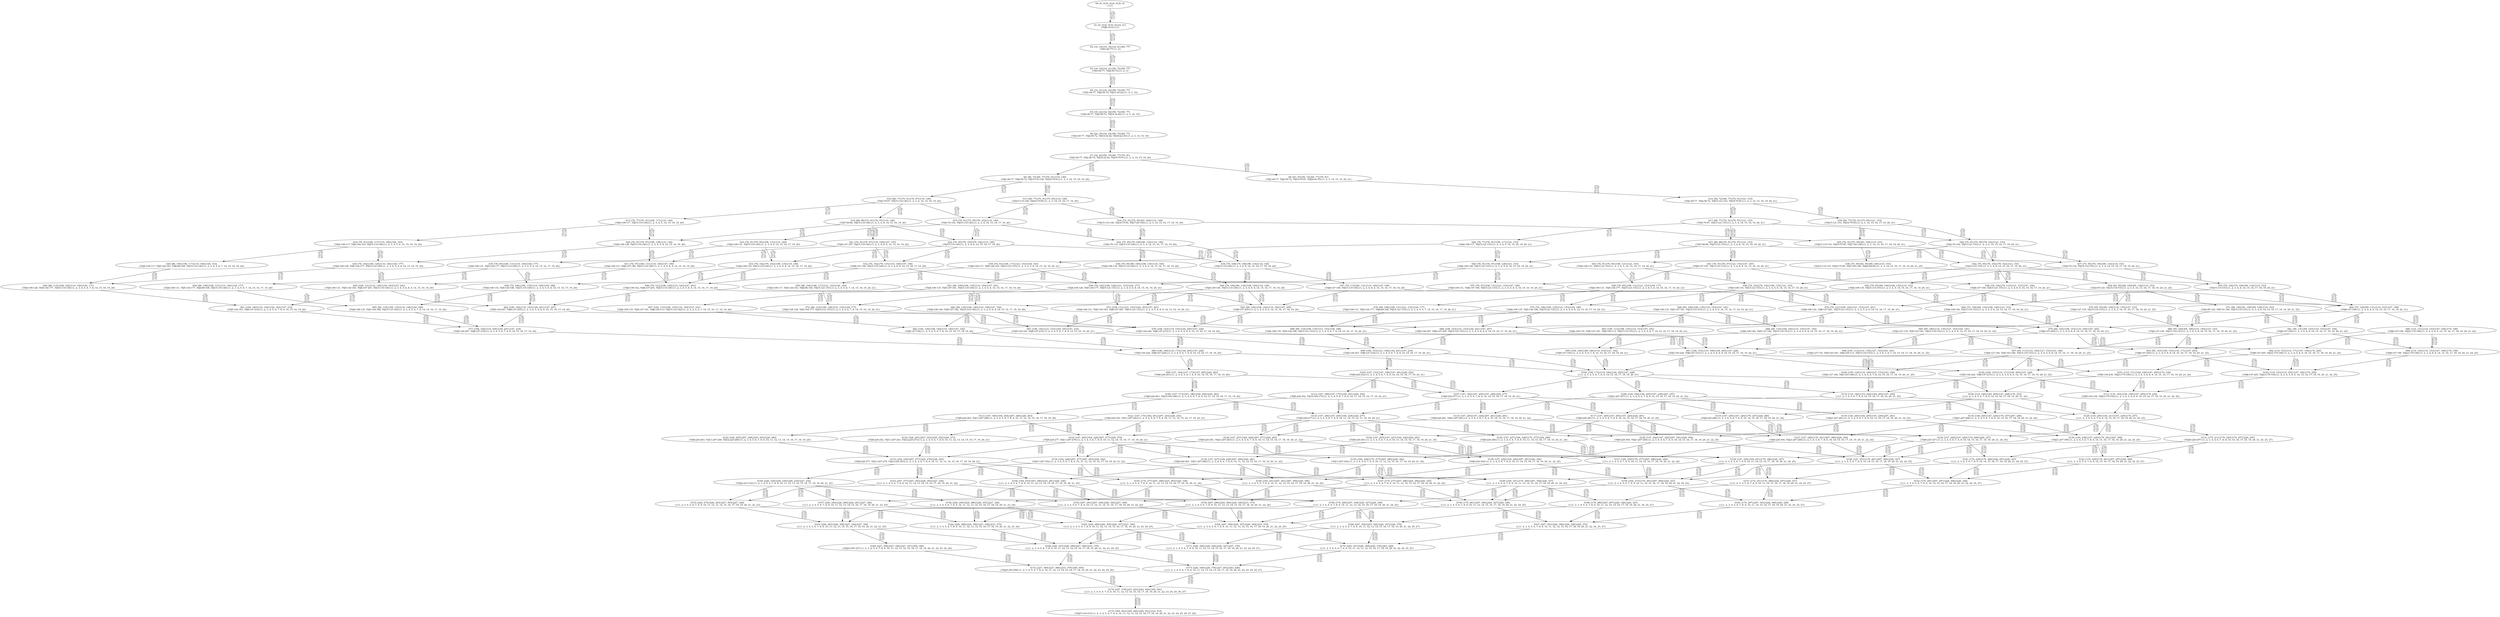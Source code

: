 digraph {
	S0[label="S0: [0, 0] [0, 0] [0, 0] [0, 0] \n{}{}"];
	S1[label="S1: [0, 0] [0, 0] [0, 0] [16, 21] \n{T0J0:16-21}{1}"];
	S2[label="S2: [16, 16] [16, 16] [16, 21] [60, 77] \n{T0J1:60-77}{1, 2}"];
	S3[label="S3: [16, 16] [16, 21] [56, 72] [60, 77] \n{T0J1:60-77, T0J2:56-72}{1, 2, 3}"];
	S4[label="S4: [16, 21] [16, 22] [56, 72] [60, 77] \n{T0J1:60-77, T0J2:56-72, T0J13:16-22}{1, 2, 3, 14}"];
	S5[label="S5: [16, 22] [32, 42] [56, 72] [60, 77] \n{T0J1:60-77, T0J2:56-72, T0J14:32-42}{1, 2, 3, 14, 15}"];
	S6[label="S6: [22, 30] [32, 42] [56, 72] [60, 77] \n{T0J1:60-77, T0J2:56-72, T0J14:32-42, T0J18:22-30}{1, 2, 3, 14, 15, 19}"];
	S7[label="S7: [32, 42] [56, 72] [60, 77] [70, 91] \n{T0J1:60-77, T0J2:56-72, T0J14:32-42, T0J19:70-91}{1, 2, 3, 14, 15, 19, 20}"];
	S8[label="S8: [56, 72] [60, 77] [70, 91] [110, 140] \n{T0J1:60-77, T0J2:56-72, T0J15:110-140, T0J19:70-91}{1, 2, 3, 14, 15, 16, 19, 20}"];
	S9[label="S9: [43, 55] [56, 72] [60, 77] [70, 91] \n{T0J1:60-77, T0J2:56-72, T0J19:70-91, T0J20:43-55}{1, 2, 3, 14, 15, 19, 20, 21}"];
	S10[label="S10: [60, 77] [70, 91] [76, 97] [110, 140] \n{T0J3:76-97, T0J15:110-140}{1, 2, 3, 4, 14, 15, 16, 19, 20}"];
	S11[label="S11: [60, 77] [70, 91] [75, 95] [110, 140] \n{T0J15:110-140, T0J16:75-95}{1, 2, 3, 14, 15, 16, 17, 19, 20}"];
	S12[label="S12: [56, 72] [60, 77] [70, 91] [121, 153] \n{T0J1:60-77, T0J2:56-72, T0J15:121-153, T0J19:70-91}{1, 2, 3, 14, 15, 16, 19, 20, 21}"];
	S13[label="S13: [76, 77] [76, 91] [108, 117] [110, 140] \n{T0J4:108-117, T0J15:110-140}{1, 2, 3, 4, 5, 14, 15, 16, 19, 20}"];
	S14[label="S14: [68, 88] [70, 91] [76, 97] [110, 140] \n{T0J7:68-88, T0J15:110-140}{1, 2, 3, 4, 8, 14, 15, 16, 19, 20}"];
	S15[label="S15: [70, 91] [75, 95] [79, 102] [110, 140] \n{T0J3:76-102, T0J15:110-140}{1, 2, 3, 4, 14, 15, 16, 17, 19, 20}"];
	S16[label="S16: [70, 91] [75, 95] [83, 100] [110, 140] \n{T0J15:110-140, T0J16:75-95, T0J17:83-100}{1, 2, 3, 14, 15, 16, 17, 18, 19, 20}"];
	S17[label="S17: [60, 77] [70, 91] [76, 97] [121, 153] \n{T0J3:76-97, T0J15:121-153}{1, 2, 3, 4, 14, 15, 16, 19, 20, 21}"];
	S18[label="S18: [60, 77] [70, 91] [75, 95] [121, 153] \n{T0J15:121-153, T0J16:75-95}{1, 2, 3, 14, 15, 16, 17, 19, 20, 21}"];
	S19[label="S19: [76, 91] [108, 117] [110, 140] [144, 163] \n{T0J4:108-117, T0J5:144-163, T0J15:110-140}{1, 2, 3, 4, 5, 6, 14, 15, 16, 19, 20}"];
	S20[label="S20: [76, 91] [76, 97] [108, 128] [110, 140] \n{T0J4:108-128, T0J15:110-140}{1, 2, 3, 4, 5, 8, 14, 15, 16, 19, 20}"];
	S21[label="S21: [70, 91] [76, 97] [110, 140] [147, 187] \n{T0J8:147-187, T0J15:110-140}{1, 2, 3, 4, 8, 9, 14, 15, 16, 19, 20}"];
	S22[label="S22: [70, 95] [76, 102] [79, 102] [110, 140] \n{T0J15:110-140}{1, 2, 3, 4, 8, 14, 15, 16, 17, 19, 20}"];
	S23[label="S23: [76, 91] [79, 95] [108, 131] [110, 140] \n{T0J4:108-131, T0J15:110-140}{1, 2, 3, 4, 5, 14, 15, 16, 17, 19, 20}"];
	S24[label="S24: [75, 95] [79, 100] [90, 116] [110, 140] \n{T0J3:76-116, T0J15:110-140}{1, 2, 3, 4, 14, 15, 16, 17, 18, 19, 20}"];
	S25[label="S25: [70, 91] [75, 95] [83, 100] [110, 153] \n{T0J15:110-153, T0J16:75-95, T0J17:83-100}{1, 2, 3, 14, 15, 16, 17, 18, 19, 20, 21}"];
	S26[label="S26: [76, 77] [76, 91] [108, 117] [121, 153] \n{T0J4:108-117, T0J15:121-153}{1, 2, 3, 4, 5, 14, 15, 16, 19, 20, 21}"];
	S27[label="S27: [68, 88] [70, 91] [76, 97] [121, 153] \n{T0J7:68-88, T0J15:121-153}{1, 2, 3, 4, 8, 14, 15, 16, 19, 20, 21}"];
	S28[label="S28: [70, 91] [75, 95] [79, 102] [121, 153] \n{T0J3:76-102, T0J15:121-153}{1, 2, 3, 4, 14, 15, 16, 17, 19, 20, 21}"];
	S29[label="S29: [86, 104] [108, 117] [110, 140] [144, 163] \n{T0J4:108-117, T0J5:144-163, T0J6:86-104, T0J15:110-140}{1, 2, 3, 4, 5, 6, 7, 14, 15, 16, 19, 20}"];
	S30[label="S30: [76, 102] [108, 128] [110, 140] [144, 177] \n{T0J4:108-128, T0J5:144-177, T0J15:110-140}{1, 2, 3, 4, 5, 6, 8, 14, 15, 16, 19, 20}"];
	S31[label="S31: [76, 97] [108, 131] [110, 140] [147, 190] \n{T0J4:108-131, T0J8:147-190, T0J15:110-140}{1, 2, 3, 4, 5, 8, 9, 14, 15, 16, 19, 20}"];
	S32[label="S32: [76, 102] [79, 115] [110, 140] [147, 194] \n{T0J8:147-194, T0J15:110-140}{1, 2, 3, 4, 8, 9, 14, 15, 16, 17, 19, 20}"];
	S33[label="S33: [76, 102] [79, 102] [108, 135] [110, 140] \n{T0J4:108-135, T0J15:110-140}{1, 2, 3, 4, 5, 8, 14, 15, 16, 17, 19, 20}"];
	S34[label="S34: [76, 100] [79, 106] [90, 116] [110, 140] \n{T0J15:110-140}{1, 2, 3, 4, 8, 14, 15, 16, 17, 18, 19, 20}"];
	S35[label="S35: [79, 95] [108, 131] [110, 140] [144, 177] \n{T0J4:108-131, T0J5:144-177, T0J15:110-140}{1, 2, 3, 4, 5, 6, 14, 15, 16, 17, 19, 20}"];
	S36[label="S36: [79, 95] [90, 100] [108, 135] [110, 140] \n{T0J4:108-135, T0J15:110-140}{1, 2, 3, 4, 5, 14, 15, 16, 17, 18, 19, 20}"];
	S37[label="S37: [75, 95] [79, 100] [90, 116] [110, 153] \n{T0J3:76-116, T0J15:110-153}{1, 2, 3, 4, 14, 15, 16, 17, 18, 19, 20, 21}"];
	S38[label="S38: [75, 95] [83, 95] [89, 100] [110, 153] \n{T0J15:110-153, T0J16:75-95, T0J17:83-100, T0J24:89-95}{1, 2, 3, 14, 15, 16, 17, 18, 19, 20, 21, 25}"];
	S39[label="S39: [76, 91] [108, 117] [121, 153] [144, 163] \n{T0J4:108-117, T0J5:144-163, T0J15:121-153}{1, 2, 3, 4, 5, 6, 14, 15, 16, 19, 20, 21}"];
	S40[label="S40: [76, 91] [76, 97] [108, 128] [121, 153] \n{T0J4:108-128, T0J15:121-153}{1, 2, 3, 4, 5, 8, 14, 15, 16, 19, 20, 21}"];
	S41[label="S41: [70, 91] [76, 97] [121, 153] [147, 187] \n{T0J8:147-187, T0J15:121-153}{1, 2, 3, 4, 8, 9, 14, 15, 16, 19, 20, 21}"];
	S42[label="S42: [70, 95] [76, 102] [79, 102] [121, 153] \n{T0J15:121-153}{1, 2, 3, 4, 8, 14, 15, 16, 17, 19, 20, 21}"];
	S43[label="S43: [76, 91] [79, 95] [108, 131] [121, 153] \n{T0J4:108-131, T0J15:121-153}{1, 2, 3, 4, 5, 14, 15, 16, 17, 19, 20, 21}"];
	S44[label="S44: [86, 115] [108, 128] [110, 140] [144, 177] \n{T0J4:108-128, T0J5:144-177, T0J15:110-140}{1, 2, 3, 4, 5, 6, 7, 8, 14, 15, 16, 19, 20}"];
	S45[label="S45: [108, 131] [110, 140] [144, 183] [147, 201] \n{T0J4:108-131, T0J5:144-183, T0J8:147-201, T0J15:110-140}{1, 2, 3, 4, 5, 6, 8, 9, 14, 15, 16, 19, 20}"];
	S46[label="S46: [79, 121] [108, 140] [110, 142] [147, 201] \n{T0J4:108-142, T0J8:147-201, T0J15:110-140}{1, 2, 3, 4, 5, 8, 9, 14, 15, 16, 17, 19, 20}"];
	S47[label="S47: [79, 115] [90, 131] [110, 140] [147, 199] \n{T0J8:147-199, T0J15:110-140}{1, 2, 3, 4, 8, 9, 14, 15, 16, 17, 18, 19, 20}"];
	S48[label="S48: [79, 106] [108, 135] [110, 140] [144, 188] \n{T0J4:108-135, T0J5:144-188, T0J15:110-140}{1, 2, 3, 4, 5, 6, 8, 14, 15, 16, 17, 19, 20}"];
	S49[label="S49: [79, 106] [90, 116] [108, 140] [110, 140] \n{T0J4:108-140, T0J15:110-140}{1, 2, 3, 4, 5, 8, 14, 15, 16, 17, 18, 19, 20}"];
	S50[label="S50: [89, 108] [108, 131] [110, 140] [144, 177] \n{T0J4:108-131, T0J5:144-177, T0J6:89-108, T0J15:110-140}{1, 2, 3, 4, 5, 6, 7, 14, 15, 16, 17, 19, 20}"];
	S51[label="S51: [90, 100] [108, 135] [110, 140] [147, 181] \n{T0J4:108-135, T0J5:147-181, T0J15:110-140}{1, 2, 3, 4, 5, 6, 14, 15, 16, 17, 18, 19, 20}"];
	S52[label="S52: [79, 95] [90, 100] [108, 135] [110, 153] \n{T0J4:108-135, T0J15:110-153}{1, 2, 3, 4, 5, 14, 15, 16, 17, 18, 19, 20, 21}"];
	S53[label="S53: [76, 100] [79, 106] [90, 116] [110, 153] \n{T0J15:110-153}{1, 2, 3, 4, 8, 14, 15, 16, 17, 18, 19, 20, 21}"];
	S54[label="S54: [83, 95] [89, 100] [95, 120] [110, 153] \n{T0J3:95-120, T0J15:110-153}{1, 2, 3, 4, 14, 15, 16, 17, 18, 19, 20, 21, 25}"];
	S55[label="S55: [86, 104] [108, 117] [121, 153] [144, 163] \n{T0J4:108-117, T0J5:144-163, T0J6:86-104, T0J15:121-153}{1, 2, 3, 4, 5, 6, 7, 14, 15, 16, 19, 20, 21}"];
	S56[label="S56: [76, 102] [108, 128] [121, 153] [144, 177] \n{T0J4:108-128, T0J5:144-177, T0J15:121-153}{1, 2, 3, 4, 5, 6, 8, 14, 15, 16, 19, 20, 21}"];
	S57[label="S57: [76, 97] [108, 131] [121, 153] [147, 190] \n{T0J4:108-131, T0J8:147-190, T0J15:121-153}{1, 2, 3, 4, 5, 8, 9, 14, 15, 16, 19, 20, 21}"];
	S58[label="S58: [76, 102] [79, 115] [121, 153] [147, 194] \n{T0J8:147-194, T0J15:121-153}{1, 2, 3, 4, 8, 9, 14, 15, 16, 17, 19, 20, 21}"];
	S59[label="S59: [76, 102] [79, 102] [108, 135] [121, 153] \n{T0J4:108-135, T0J15:121-153}{1, 2, 3, 4, 5, 8, 14, 15, 16, 17, 19, 20, 21}"];
	S60[label="S60: [79, 95] [108, 131] [121, 153] [144, 177] \n{T0J4:108-131, T0J5:144-177, T0J15:121-153}{1, 2, 3, 4, 5, 6, 14, 15, 16, 17, 19, 20, 21}"];
	S61[label="S61: [108, 140] [110, 144] [144, 183] [147, 214] \n{T0J5:144-183, T0J8:147-214}{1, 2, 3, 4, 5, 6, 7, 8, 9, 14, 15, 16, 19, 20}"];
	S62[label="S62: [108, 140] [110, 143] [144, 201] [147, 207] \n{T0J5:144-207, T0J8:147-205}{1, 2, 3, 4, 5, 6, 8, 9, 14, 15, 16, 17, 19, 20}"];
	S63[label="S63: [90, 140] [108, 142] [110, 155] [147, 205] \n{T0J8:147-205}{1, 2, 3, 4, 5, 8, 9, 14, 15, 16, 17, 18, 19, 20}"];
	S64[label="S64: [79, 129] [90, 131] [110, 153] [147, 199] \n{T0J8:147-199}{1, 2, 3, 4, 8, 9, 14, 15, 16, 17, 18, 19, 20, 21}"];
	S65[label="S65: [89, 119] [108, 135] [110, 140] [144, 188] \n{T0J4:108-135, T0J5:144-188, T0J15:110-140}{1, 2, 3, 4, 5, 6, 7, 8, 14, 15, 16, 17, 19, 20}"];
	S66[label="S66: [90, 116] [108, 140] [110, 140] [147, 192] \n{T0J4:108-140, T0J5:147-192, T0J15:110-140}{1, 2, 3, 4, 5, 6, 8, 14, 15, 16, 17, 18, 19, 20}"];
	S67[label="S67: [100, 113] [108, 135] [110, 140] [147, 181] \n{T0J4:108-135, T0J5:147-181, T0J6:100-113, T0J15:110-140}{1, 2, 3, 4, 5, 6, 7, 14, 15, 16, 17, 18, 19, 20}"];
	S68[label="S68: [90, 100] [108, 135] [110, 153] [147, 181] \n{T0J4:108-135, T0J5:147-181, T0J15:110-153}{1, 2, 3, 4, 5, 6, 14, 15, 16, 17, 18, 19, 20, 21}"];
	S69[label="S69: [79, 106] [90, 116] [108, 140] [110, 153] \n{T0J4:108-140, T0J15:110-153}{1, 2, 3, 4, 5, 8, 14, 15, 16, 17, 18, 19, 20, 21}"];
	S70[label="S70: [95, 95] [95, 100] [110, 135] [127, 153] \n{T0J4:127-135, T0J15:110-153}{1, 2, 3, 4, 5, 14, 15, 16, 17, 18, 19, 20, 21, 25}"];
	S71[label="S71: [89, 100] [91, 106] [95, 120] [110, 153] \n{T0J3:95-120, T0J7:91-106, T0J15:110-153}{1, 2, 3, 4, 8, 14, 15, 16, 17, 18, 19, 20, 21, 25}"];
	S72[label="S72: [86, 115] [108, 128] [121, 153] [144, 177] \n{T0J4:108-128, T0J5:144-177, T0J15:121-153}{1, 2, 3, 4, 5, 6, 7, 8, 14, 15, 16, 19, 20, 21}"];
	S73[label="S73: [108, 131] [121, 153] [144, 183] [147, 201] \n{T0J4:108-131, T0J5:144-183, T0J8:147-201, T0J15:121-153}{1, 2, 3, 4, 5, 6, 8, 9, 14, 15, 16, 19, 20, 21}"];
	S74[label="S74: [79, 121] [108, 142] [121, 153] [147, 201] \n{T0J4:108-142, T0J8:147-201, T0J15:121-153}{1, 2, 3, 4, 5, 8, 9, 14, 15, 16, 17, 19, 20, 21}"];
	S75[label="S75: [79, 106] [108, 135] [121, 153] [144, 188] \n{T0J4:108-135, T0J5:144-188, T0J15:121-153}{1, 2, 3, 4, 5, 6, 8, 14, 15, 16, 17, 19, 20, 21}"];
	S76[label="S76: [89, 108] [108, 131] [121, 153] [144, 177] \n{T0J4:108-131, T0J5:144-177, T0J6:89-108, T0J15:121-153}{1, 2, 3, 4, 5, 6, 7, 14, 15, 16, 17, 19, 20, 21}"];
	S77[label="S77: [108, 144] [110, 164] [144, 201] [147, 218] \n{T0J5:144-207, T0J8:147-218}{1, 2, 3, 4, 5, 6, 7, 8, 9, 14, 15, 16, 17, 19, 20}"];
	S78[label="S78: [108, 143] [110, 155] [144, 205] [147, 226] \n{T0J5:144-226, T0J8:147-215}{1, 2, 3, 4, 5, 6, 8, 9, 14, 15, 16, 17, 18, 19, 20}"];
	S79[label="S79: [90, 142] [108, 153] [110, 169] [147, 205] \n{T0J8:147-205}{1, 2, 3, 4, 5, 8, 9, 14, 15, 16, 17, 18, 19, 20, 21}"];
	S80[label="S80: [110, 131] [110, 153] [147, 194] [170, 199] \n{T0J8:147-199, T0J23:170-194}{1, 2, 3, 4, 8, 9, 14, 15, 16, 17, 18, 19, 20, 21, 24}"];
	S81[label="S81: [90, 131] [95, 143] [110, 153] [147, 199] \n{T0J8:147-199}{1, 2, 3, 4, 8, 9, 14, 15, 16, 17, 18, 19, 20, 21, 25}"];
	S82[label="S82: [100, 129] [108, 140] [110, 140] [147, 192] \n{T0J5:147-192}{1, 2, 3, 4, 5, 6, 7, 8, 14, 15, 16, 17, 18, 19, 20}"];
	S83[label="S83: [100, 113] [108, 135] [110, 153] [147, 181] \n{T0J4:108-135, T0J5:147-181, T0J6:100-113, T0J15:110-153}{1, 2, 3, 4, 5, 6, 7, 14, 15, 16, 17, 18, 19, 20, 21}"];
	S84[label="S84: [90, 116] [108, 140] [110, 153] [147, 192] \n{T0J4:108-140, T0J5:147-192, T0J15:110-153}{1, 2, 3, 4, 5, 6, 8, 14, 15, 16, 17, 18, 19, 20, 21}"];
	S85[label="S85: [95, 100] [110, 135] [127, 153] [163, 181] \n{T0J4:127-135, T0J5:163-181, T0J15:110-153}{1, 2, 3, 4, 5, 6, 14, 15, 16, 17, 18, 19, 20, 21, 25}"];
	S86[label="S86: [95, 100] [95, 106] [110, 140] [127, 153] \n{T0J4:127-140, T0J15:110-153}{1, 2, 3, 4, 5, 8, 14, 15, 16, 17, 18, 19, 20, 21, 25}"];
	S87[label="S87: [108, 144] [121, 153] [144, 183] [147, 214] \n{T0J5:144-183, T0J8:147-214}{1, 2, 3, 4, 5, 6, 7, 8, 9, 14, 15, 16, 19, 20, 21}"];
	S88[label="S88: [108, 143] [121, 153] [144, 201] [147, 207] \n{T0J5:144-207, T0J8:147-205, T0J15:121-153}{1, 2, 3, 4, 5, 6, 8, 9, 14, 15, 16, 17, 19, 20, 21}"];
	S89[label="S89: [89, 119] [108, 135] [121, 153] [144, 188] \n{T0J4:108-135, T0J5:144-188, T0J15:121-153}{1, 2, 3, 4, 5, 6, 7, 8, 14, 15, 16, 17, 19, 20, 21}"];
	S90[label="S90: [108, 164] [110, 173] [144, 205] [147, 228] \n{T0J5:144-226, T0J8:147-228}{1, 2, 3, 4, 5, 6, 7, 8, 9, 14, 15, 16, 17, 18, 19, 20}"];
	S91[label="S91: [108, 153] [110, 169] [144, 205] [147, 228] \n{T0J5:144-228, T0J8:147-215}{1, 2, 3, 4, 5, 6, 8, 9, 14, 15, 16, 17, 18, 19, 20, 21}"];
	S92[label="S92: [110, 153] [110, 171] [147, 194] [170, 205] \n{T0J8:147-205, T0J23:170-194}{1, 2, 3, 4, 5, 8, 9, 14, 15, 16, 17, 18, 19, 20, 21, 24}"];
	S93[label="S93: [95, 143] [109, 153] [110, 171] [147, 205] \n{T0J8:147-205}{1, 2, 3, 4, 5, 8, 9, 14, 15, 16, 17, 18, 19, 20, 21, 25}"];
	S94[label="S94: [110, 143] [110, 153] [147, 194] [170, 199] \n{T0J8:147-199, T0J23:170-194}{1, 2, 3, 4, 8, 9, 14, 15, 16, 17, 18, 19, 20, 21, 24, 25}"];
	S95[label="S95: [100, 129] [108, 140] [110, 153] [147, 192] \n{T0J5:147-192}{1, 2, 3, 4, 5, 6, 7, 8, 14, 15, 16, 17, 18, 19, 20, 21}"];
	S96[label="S96: [105, 113] [110, 135] [127, 153] [163, 181] \n{T0J4:127-135, T0J5:163-181, T0J6:105-113, T0J15:110-153}{1, 2, 3, 4, 5, 6, 7, 14, 15, 16, 17, 18, 19, 20, 21, 25}"];
	S97[label="S97: [95, 111] [110, 140] [127, 153] [163, 186] \n{T0J4:127-140, T0J5:163-186, T0J15:110-153}{1, 2, 3, 4, 5, 6, 8, 14, 15, 16, 17, 18, 19, 20, 21, 25}"];
	S98[label="S98: [108, 153] [121, 168] [144, 201] [147, 218] \n{T0J5:144-207, T0J8:147-218}{1, 2, 3, 4, 5, 6, 7, 8, 9, 14, 15, 16, 17, 19, 20, 21}"];
	S99[label="S99: [147, 164] [147, 173] [147, 205] [226, 263] \n{T0J9:226-263}{1, 2, 3, 4, 5, 6, 7, 8, 9, 10, 14, 15, 16, 17, 18, 19, 20}"];
	S100[label="S100: [108, 173] [110, 182] [144, 205] [147, 228] \n{}{1, 2, 3, 4, 5, 6, 7, 8, 9, 14, 15, 16, 17, 18, 19, 20, 21}"];
	S101[label="S101: [110, 171] [144, 194] [147, 205] [170, 239] \n{T0J5:144-239, T0J23:170-194}{1, 2, 3, 4, 5, 6, 8, 9, 14, 15, 16, 17, 18, 19, 20, 21, 24}"];
	S102[label="S102: [109, 153] [110, 171] [144, 205] [147, 229] \n{T0J5:144-229, T0J8:147-215}{1, 2, 3, 4, 5, 6, 8, 9, 14, 15, 16, 17, 18, 19, 20, 21, 25}"];
	S103[label="S103: [110, 153] [110, 183] [147, 194] [170, 205] \n{T0J8:147-205, T0J23:170-194}{1, 2, 3, 4, 5, 8, 9, 14, 15, 16, 17, 18, 19, 20, 21, 24, 25}"];
	S104[label="S104: [105, 124] [110, 140] [127, 153] [163, 186] \n{T0J4:127-140, T0J5:163-186}{1, 2, 3, 4, 5, 6, 7, 8, 14, 15, 16, 17, 18, 19, 20, 21, 25}"];
	S105[label="S105: [147, 153] [147, 168] [147, 201] [226, 252] \n{T0J9:226-252}{1, 2, 3, 4, 5, 6, 7, 8, 9, 10, 14, 15, 16, 17, 19, 20, 21}"];
	S106[label="S106: [147, 173] [147, 186] [164, 205] [226, 263] \n{T0J9:226-263, T0J10:164-186}{1, 2, 3, 4, 5, 6, 7, 8, 9, 10, 11, 14, 15, 16, 17, 18, 19, 20}"];
	S107[label="S107: [147, 182] [147, 205] [147, 228] [226, 277] \n{T0J9:226-277}{1, 2, 3, 4, 5, 6, 7, 8, 9, 10, 14, 15, 16, 17, 18, 19, 20, 21}"];
	S108[label="S108: [144, 182] [144, 205] [147, 228] [207, 257] \n{T0J21:207-257}{1, 2, 3, 4, 5, 6, 7, 8, 9, 14, 15, 16, 17, 18, 19, 20, 21, 22}"];
	S109[label="S109: [110, 184] [144, 205] [147, 228] [170, 253] \n{}{1, 2, 3, 4, 5, 6, 7, 8, 9, 14, 15, 16, 17, 18, 19, 20, 21, 24}"];
	S110[label="S110: [110, 182] [119, 202] [144, 205] [147, 229] \n{}{1, 2, 3, 4, 5, 6, 7, 8, 9, 14, 15, 16, 17, 18, 19, 20, 21, 25}"];
	S111[label="S111: [110, 183] [144, 194] [147, 205] [170, 239] \n{T0J5:144-239, T0J23:170-194}{1, 2, 3, 4, 5, 6, 8, 9, 14, 15, 16, 17, 18, 19, 20, 21, 24, 25}"];
	S112[label="S112: [147, 168] [147, 175] [164, 201] [226, 252] \n{T0J9:226-252, T0J10:164-175}{1, 2, 3, 4, 5, 6, 7, 8, 9, 10, 11, 14, 15, 16, 17, 19, 20, 21}"];
	S113[label="S113: [147, 186] [164, 205] [207, 248] [226, 263] \n{T0J9:226-263, T0J11:207-248}{1, 2, 3, 4, 5, 6, 7, 8, 9, 10, 11, 12, 14, 15, 16, 17, 18, 19, 20}"];
	S114[label="S114: [147, 204] [147, 205] [164, 228] [226, 277] \n{T0J9:226-277}{1, 2, 3, 4, 5, 6, 7, 8, 9, 10, 11, 14, 15, 16, 17, 18, 19, 20, 21}"];
	S115[label="S115: [147, 205] [147, 228] [207, 261] [226, 281] \n{T0J9:226-281, T0J21:207-261}{1, 2, 3, 4, 5, 6, 7, 8, 9, 10, 14, 15, 16, 17, 18, 19, 20, 21, 22}"];
	S116[label="S116: [147, 205] [147, 228] [170, 257] [226, 286] \n{T0J9:226-286}{1, 2, 3, 4, 5, 6, 7, 8, 9, 10, 14, 15, 16, 17, 18, 19, 20, 21, 24}"];
	S117[label="S117: [147, 205] [147, 205] [147, 229] [226, 281] \n{T0J9:226-281}{1, 2, 3, 4, 5, 6, 7, 8, 9, 10, 14, 15, 16, 17, 18, 19, 20, 21, 25}"];
	S118[label="S118: [144, 205] [147, 228] [170, 257] [207, 266] \n{T0J21:207-266}{1, 2, 3, 4, 5, 6, 7, 8, 9, 14, 15, 16, 17, 18, 19, 20, 21, 22, 24}"];
	S119[label="S119: [144, 205] [144, 205] [147, 229] [207, 261] \n{T0J21:207-261}{1, 2, 3, 4, 5, 6, 7, 8, 9, 14, 15, 16, 17, 18, 19, 20, 21, 22, 25}"];
	S120[label="S120: [119, 205] [144, 211] [147, 229] [170, 257] \n{}{1, 2, 3, 4, 5, 6, 7, 8, 9, 14, 15, 16, 17, 18, 19, 20, 21, 24, 25}"];
	S121[label="S121: [147, 175] [164, 201] [207, 243] [226, 252] \n{T0J9:226-252, T0J11:207-243}{1, 2, 3, 4, 5, 6, 7, 8, 9, 10, 11, 12, 14, 15, 16, 17, 19, 20, 21}"];
	S122[label="S122: [164, 205] [207, 248] [225, 263] [226, 284] \n{T0J9:226-263, T0J11:207-248, T0J12:225-284}{1, 2, 3, 4, 5, 6, 7, 8, 9, 10, 11, 12, 13, 14, 15, 16, 17, 18, 19, 20}"];
	S123[label="S123: [147, 205] [164, 228] [207, 277] [226, 279] \n{T0J9:226-277, T0J11:207-279}{1, 2, 3, 4, 5, 6, 7, 8, 9, 10, 11, 12, 14, 15, 16, 17, 18, 19, 20, 21}"];
	S124[label="S124: [147, 227] [164, 228] [207, 277] [226, 283] \n{T0J9:226-281, T0J21:207-283}{1, 2, 3, 4, 5, 6, 7, 8, 9, 10, 11, 14, 15, 16, 17, 18, 19, 20, 21, 22}"];
	S125[label="S125: [147, 227] [164, 228] [170, 277] [226, 286] \n{T0J9:226-286}{1, 2, 3, 4, 5, 6, 7, 8, 9, 10, 11, 14, 15, 16, 17, 18, 19, 20, 21, 24}"];
	S126[label="S126: [147, 205] [147, 227] [164, 229] [226, 281] \n{T0J9:226-281}{1, 2, 3, 4, 5, 6, 7, 8, 9, 10, 11, 14, 15, 16, 17, 18, 19, 20, 21, 25}"];
	S127[label="S127: [147, 228] [170, 261] [207, 284] [226, 304] \n{T0J9:226-304, T0J21:207-284}{1, 2, 3, 4, 5, 6, 7, 8, 9, 10, 14, 15, 16, 17, 18, 19, 20, 21, 22, 24}"];
	S128[label="S128: [147, 220] [147, 229] [207, 281] [226, 304] \n{T0J9:226-304, T0J21:207-284}{1, 2, 3, 4, 5, 6, 7, 8, 9, 10, 14, 15, 16, 17, 18, 19, 20, 21, 22, 25}"];
	S129[label="S129: [147, 228] [147, 229] [170, 280] [226, 327] \n{T0J9:226-327}{1, 2, 3, 4, 5, 6, 7, 8, 9, 10, 14, 15, 16, 17, 18, 19, 20, 21, 24, 25}"];
	S130[label="S130: [144, 228] [147, 229] [170, 261] [207, 306] \n{T0J21:207-306}{1, 2, 3, 4, 5, 6, 7, 8, 9, 14, 15, 16, 17, 18, 19, 20, 21, 22, 24, 25}"];
	S131[label="S131: [170, 211] [170, 229] [170, 257] [226, 297] \n{T0J26:226-297}{1, 2, 3, 4, 5, 6, 7, 8, 9, 14, 15, 16, 17, 18, 19, 20, 21, 24, 25, 27}"];
	S132[label="S132: [164, 201] [207, 243] [225, 252] [226, 273] \n{T0J9:226-252, T0J11:207-243, T0J12:225-273}{1, 2, 3, 4, 5, 6, 7, 8, 9, 10, 11, 12, 13, 14, 15, 16, 17, 19, 20, 21}"];
	S133[label="S133: [164, 230] [207, 277] [225, 279] [226, 303] \n{T0J9:226-277, T0J11:207-279, T0J12:225-303}{1, 2, 3, 4, 5, 6, 7, 8, 9, 10, 11, 12, 13, 14, 15, 16, 17, 18, 19, 20, 21}"];
	S134[label="S134: [164, 228] [207, 277] [207, 283] [226, 302] \n{T0J11:207-302}{1, 2, 3, 4, 5, 6, 7, 8, 9, 10, 11, 12, 14, 15, 16, 17, 18, 19, 20, 21, 22}"];
	S135[label="S135: [164, 228] [170, 277] [207, 286] [226, 302] \n{T0J11:207-302}{1, 2, 3, 4, 5, 6, 7, 8, 9, 10, 11, 12, 14, 15, 16, 17, 18, 19, 20, 21, 24}"];
	S136[label="S136: [147, 227] [164, 229] [207, 280] [226, 281] \n{T0J9:226-281, T0J11:207-280}{1, 2, 3, 4, 5, 6, 7, 8, 9, 10, 11, 12, 14, 15, 16, 17, 18, 19, 20, 21, 25}"];
	S137[label="S137: [164, 250] [170, 277] [207, 286] [226, 306] \n{}{1, 2, 3, 4, 5, 6, 7, 8, 9, 10, 11, 14, 15, 16, 17, 18, 19, 20, 21, 22, 24}"];
	S138[label="S138: [147, 229] [164, 242] [207, 281] [226, 304] \n{T0J9:226-304}{1, 2, 3, 4, 5, 6, 7, 8, 9, 10, 11, 14, 15, 16, 17, 18, 19, 20, 21, 22, 25}"];
	S139[label="S139: [147, 229] [164, 251] [170, 280] [226, 327] \n{}{1, 2, 3, 4, 5, 6, 7, 8, 9, 10, 11, 14, 15, 16, 17, 18, 19, 20, 21, 24, 25}"];
	S140[label="S140: [147, 251] [170, 281] [207, 306] [226, 327] \n{}{1, 2, 3, 4, 5, 6, 7, 8, 9, 10, 14, 15, 16, 17, 18, 19, 20, 21, 22, 24, 25}"];
	S141[label="S141: [170, 229] [170, 280] [226, 297] [226, 327] \n{}{1, 2, 3, 4, 5, 6, 7, 8, 9, 10, 14, 15, 16, 17, 18, 19, 20, 21, 24, 25, 27}"];
	S142[label="S142: [170, 229] [170, 261] [207, 297] [226, 306] \n{}{1, 2, 3, 4, 5, 6, 7, 8, 9, 14, 15, 16, 17, 18, 19, 20, 21, 22, 24, 25, 27}"];
	S143[label="S143: [207, 277] [207, 283] [226, 303] [227, 326] \n{}{1, 2, 3, 4, 5, 6, 7, 8, 9, 10, 11, 12, 13, 14, 15, 16, 17, 18, 19, 20, 21, 22}"];
	S144[label="S144: [226, 230] [226, 230] [226, 230] [227, 232] \n{T0J22:227-232}{1, 2, 3, 4, 5, 6, 7, 8, 9, 10, 11, 12, 13, 14, 15, 16, 17, 18, 19, 20, 21, 23}"];
	S145[label="S145: [170, 277] [207, 286] [225, 303] [226, 326] \n{}{1, 2, 3, 4, 5, 6, 7, 8, 9, 10, 11, 12, 13, 14, 15, 16, 17, 18, 19, 20, 21, 24}"];
	S146[label="S146: [164, 253] [207, 280] [225, 281] [226, 326] \n{}{1, 2, 3, 4, 5, 6, 7, 8, 9, 10, 11, 12, 13, 14, 15, 16, 17, 18, 19, 20, 21, 25}"];
	S147[label="S147: [170, 277] [207, 286] [224, 306] [226, 325] \n{}{1, 2, 3, 4, 5, 6, 7, 8, 9, 10, 11, 12, 14, 15, 16, 17, 18, 19, 20, 21, 22, 24}"];
	S148[label="S148: [164, 251] [207, 281] [207, 304] [226, 306] \n{}{1, 2, 3, 4, 5, 6, 7, 8, 9, 10, 11, 12, 14, 15, 16, 17, 18, 19, 20, 21, 22, 25}"];
	S149[label="S149: [164, 251] [170, 280] [207, 304] [226, 327] \n{}{1, 2, 3, 4, 5, 6, 7, 8, 9, 10, 11, 12, 14, 15, 16, 17, 18, 19, 20, 21, 24, 25}"];
	S150[label="S150: [164, 273] [170, 281] [207, 306] [226, 327] \n{}{1, 2, 3, 4, 5, 6, 7, 8, 9, 10, 11, 14, 15, 16, 17, 18, 19, 20, 21, 22, 24, 25}"];
	S151[label="S151: [170, 251] [170, 280] [226, 297] [226, 327] \n{}{1, 2, 3, 4, 5, 6, 7, 8, 9, 10, 11, 14, 15, 16, 17, 18, 19, 20, 21, 24, 25, 27}"];
	S152[label="S152: [170, 281] [207, 297] [226, 306] [226, 328] \n{}{1, 2, 3, 4, 5, 6, 7, 8, 9, 10, 14, 15, 16, 17, 18, 19, 20, 21, 22, 24, 25, 27}"];
	S153[label="S153: [226, 279] [226, 283] [227, 303] [227, 326] \n{}{1, 2, 3, 4, 5, 6, 7, 8, 9, 10, 11, 12, 13, 14, 15, 16, 17, 18, 19, 20, 21, 22, 23}"];
	S154[label="S154: [207, 286] [224, 306] [226, 326] [233, 375] \n{}{1, 2, 3, 4, 5, 6, 7, 8, 9, 10, 11, 12, 13, 14, 15, 16, 17, 18, 19, 20, 21, 22, 24}"];
	S155[label="S155: [207, 281] [207, 304] [226, 326] [227, 349] \n{}{1, 2, 3, 4, 5, 6, 7, 8, 9, 10, 11, 12, 13, 14, 15, 16, 17, 18, 19, 20, 21, 22, 25}"];
	S156[label="S156: [226, 240] [226, 286] [226, 303] [227, 326] \n{}{1, 2, 3, 4, 5, 6, 7, 8, 9, 10, 11, 12, 13, 14, 15, 16, 17, 18, 19, 20, 21, 23, 24}"];
	S157[label="S157: [226, 240] [226, 280] [226, 281] [227, 326] \n{}{1, 2, 3, 4, 5, 6, 7, 8, 9, 10, 11, 12, 13, 14, 15, 16, 17, 18, 19, 20, 21, 23, 25}"];
	S158[label="S158: [170, 280] [207, 304] [225, 327] [226, 349] \n{}{1, 2, 3, 4, 5, 6, 7, 8, 9, 10, 11, 12, 13, 14, 15, 16, 17, 18, 19, 20, 21, 24, 25}"];
	S159[label="S159: [170, 281] [207, 306] [224, 327] [226, 348] \n{}{1, 2, 3, 4, 5, 6, 7, 8, 9, 10, 11, 12, 14, 15, 16, 17, 18, 19, 20, 21, 22, 24, 25}"];
	S160[label="S160: [170, 280] [207, 297] [226, 326] [226, 327] \n{}{1, 2, 3, 4, 5, 6, 7, 8, 9, 10, 11, 12, 14, 15, 16, 17, 18, 19, 20, 21, 24, 25, 27}"];
	S161[label="S161: [170, 297] [207, 303] [226, 306] [226, 328] \n{}{1, 2, 3, 4, 5, 6, 7, 8, 9, 10, 11, 14, 15, 16, 17, 18, 19, 20, 21, 22, 24, 25, 27}"];
	S162[label="S162: [226, 288] [226, 306] [227, 326] [233, 375] \n{}{1, 2, 3, 4, 5, 6, 7, 8, 9, 10, 11, 12, 13, 14, 15, 16, 17, 18, 19, 20, 21, 22, 23, 24}"];
	S163[label="S163: [226, 283] [226, 304] [227, 326] [227, 349] \n{}{1, 2, 3, 4, 5, 6, 7, 8, 9, 10, 11, 12, 13, 14, 15, 16, 17, 18, 19, 20, 21, 22, 23, 25}"];
	S164[label="S164: [207, 306] [224, 327] [226, 349] [233, 379] \n{}{1, 2, 3, 4, 5, 6, 7, 8, 9, 10, 11, 12, 13, 14, 15, 16, 17, 18, 19, 20, 21, 22, 24, 25}"];
	S165[label="S165: [226, 280] [226, 304] [226, 327] [227, 349] \n{}{1, 2, 3, 4, 5, 6, 7, 8, 9, 10, 11, 12, 13, 14, 15, 16, 17, 18, 19, 20, 21, 23, 24, 25}"];
	S166[label="S166: [207, 304] [225, 326] [226, 327] [226, 378] \n{}{1, 2, 3, 4, 5, 6, 7, 8, 9, 10, 11, 12, 13, 14, 15, 16, 17, 18, 19, 20, 21, 24, 25, 27}"];
	S167[label="S167: [207, 303] [224, 306] [226, 328] [226, 372] \n{}{1, 2, 3, 4, 5, 6, 7, 8, 9, 10, 11, 12, 14, 15, 16, 17, 18, 19, 20, 21, 22, 24, 25, 27}"];
	S168[label="S168: [226, 327] [226, 349] [227, 360] [233, 379] \n{}{1, 2, 3, 4, 5, 6, 7, 8, 9, 10, 11, 12, 13, 14, 15, 16, 17, 18, 19, 20, 21, 22, 23, 24, 25}"];
	S169[label="S169: [227, 304] [227, 326] [227, 327] [305, 349] \n{T0J25:305-327}{1, 2, 3, 4, 5, 6, 7, 8, 9, 10, 11, 12, 13, 14, 15, 16, 17, 18, 19, 20, 21, 22, 23, 25, 26}"];
	S170[label="S170: [224, 327] [226, 349] [226, 379] [263, 428] \n{}{1, 2, 3, 4, 5, 6, 7, 8, 9, 10, 11, 12, 13, 14, 15, 16, 17, 18, 19, 20, 21, 22, 24, 25, 27}"];
	S171[label="S171: [226, 304] [226, 326] [226, 327] [227, 378] \n{}{1, 2, 3, 4, 5, 6, 7, 8, 9, 10, 11, 12, 13, 14, 15, 16, 17, 18, 19, 20, 21, 23, 24, 25, 27}"];
	S172[label="S172: [227, 349] [227, 360] [233, 379] [305, 456] \n{T0J25:305-456}{1, 2, 3, 4, 5, 6, 7, 8, 9, 10, 11, 12, 13, 14, 15, 16, 17, 18, 19, 20, 21, 22, 23, 24, 25, 26}"];
	S173[label="S173: [226, 349] [226, 379] [227, 403] [263, 428] \n{}{1, 2, 3, 4, 5, 6, 7, 8, 9, 10, 11, 12, 13, 14, 15, 16, 17, 18, 19, 20, 21, 22, 23, 24, 25, 27}"];
	S174[label="S174: [227, 379] [227, 403] [263, 449] [305, 501] \n{}{1, 2, 3, 4, 5, 6, 7, 8, 9, 10, 11, 12, 13, 14, 15, 16, 17, 18, 19, 20, 21, 22, 23, 24, 25, 26, 27}"];
	S175[label="S175: [305, 403] [305, 449] [305, 501] [316, 515] \n{T0J27:316-515}{1, 2, 3, 4, 5, 6, 7, 8, 9, 10, 11, 12, 13, 14, 15, 16, 17, 18, 19, 20, 21, 22, 23, 24, 25, 26, 27, 28}"];
	S0 -> S1[label="T0 J0\nDL=800\nES=0\nLS=0\nEF=16\nLF=21",fontsize=8];
	S1 -> S2[label="T0 J1\nDL=800\nES=16\nLS=21\nEF=60\nLF=77",fontsize=8];
	S2 -> S3[label="T0 J2\nDL=800\nES=16\nLS=21\nEF=56\nLF=72",fontsize=8];
	S3 -> S4[label="T0 J13\nDL=800\nES=16\nLS=21\nEF=16\nLF=22",fontsize=8];
	S4 -> S5[label="T0 J14\nDL=800\nES=16\nLS=22\nEF=32\nLF=42",fontsize=8];
	S5 -> S6[label="T0 J18\nDL=800\nES=16\nLS=22\nEF=22\nLF=30",fontsize=8];
	S6 -> S7[label="T0 J19\nDL=800\nES=22\nLS=30\nEF=70\nLF=91",fontsize=8];
	S7 -> S8[label="T0 J15\nDL=800\nES=32\nLS=42\nEF=110\nLF=140",fontsize=8];
	S7 -> S9[label="T0 J20\nDL=800\nES=32\nLS=41\nEF=43\nLF=55",fontsize=8];
	S8 -> S10[label="T0 J3\nDL=800\nES=56\nLS=72\nEF=76\nLF=97",fontsize=8];
	S8 -> S11[label="T0 J16\nDL=800\nES=56\nLS=71\nEF=75\nLF=95",fontsize=8];
	S9 -> S12[label="T0 J15\nDL=800\nES=43\nLS=55\nEF=121\nLF=153",fontsize=8];
	S10 -> S13[label="T0 J4\nDL=800\nES=76\nLS=77\nEF=108\nLF=117",fontsize=8];
	S10 -> S14[label="T0 J7\nDL=800\nES=60\nLS=77\nEF=68\nLF=88",fontsize=8];
	S10 -> S15[label="T0 J16\nDL=800\nES=60\nLS=71\nEF=79\nLF=95",fontsize=8];
	S11 -> S15[label="T0 J3\nDL=800\nES=60\nLS=77\nEF=80\nLF=102",fontsize=8];
	S11 -> S16[label="T0 J17\nDL=800\nES=60\nLS=71\nEF=83\nLF=100",fontsize=8];
	S12 -> S17[label="T0 J3\nDL=800\nES=56\nLS=72\nEF=76\nLF=97",fontsize=8];
	S12 -> S18[label="T0 J16\nDL=800\nES=56\nLS=71\nEF=75\nLF=95",fontsize=8];
	S13 -> S19[label="T0 J5\nDL=800\nES=76\nLS=77\nEF=144\nLF=163",fontsize=8];
	S13 -> S20[label="T0 J7\nDL=800\nES=76\nLS=77\nEF=84\nLF=88",fontsize=8];
	S14 -> S20[label="T0 J4\nDL=800\nES=76\nLS=88\nEF=108\nLF=128",fontsize=8];
	S14 -> S21[label="T0 J8\nDL=800\nES=68\nLS=88\nEF=147\nLF=187",fontsize=8];
	S14 -> S22[label="T0 J16\nDL=800\nES=68\nLS=71\nEF=87\nLF=95",fontsize=8];
	S15 -> S23[label="T0 J4\nDL=800\nES=76\nLS=91\nEF=108\nLF=131",fontsize=8];
	S15 -> S22[label="T0 J7\nDL=800\nES=70\nLS=91\nEF=78\nLF=102",fontsize=8];
	S15 -> S24[label="T0 J17\nDL=800\nES=70\nLS=71\nEF=93\nLF=100",fontsize=8];
	S16 -> S24[label="T0 J3\nDL=800\nES=70\nLS=91\nEF=90\nLF=116",fontsize=8];
	S16 -> S25[label="T0 J20\nDL=800\nES=70\nLS=71\nEF=81\nLF=85",fontsize=8];
	S17 -> S26[label="T0 J4\nDL=800\nES=76\nLS=77\nEF=108\nLF=117",fontsize=8];
	S17 -> S27[label="T0 J7\nDL=800\nES=60\nLS=77\nEF=68\nLF=88",fontsize=8];
	S17 -> S28[label="T0 J16\nDL=800\nES=60\nLS=71\nEF=79\nLF=95",fontsize=8];
	S18 -> S28[label="T0 J3\nDL=800\nES=60\nLS=77\nEF=80\nLF=102",fontsize=8];
	S18 -> S25[label="T0 J17\nDL=800\nES=60\nLS=71\nEF=83\nLF=100",fontsize=8];
	S19 -> S29[label="T0 J6\nDL=800\nES=76\nLS=91\nEF=86\nLF=104",fontsize=8];
	S19 -> S30[label="T0 J7\nDL=800\nES=76\nLS=91\nEF=84\nLF=102",fontsize=8];
	S20 -> S30[label="T0 J5\nDL=800\nES=76\nLS=91\nEF=144\nLF=177",fontsize=8];
	S20 -> S31[label="T0 J8\nDL=800\nES=76\nLS=91\nEF=155\nLF=190",fontsize=8];
	S21 -> S31[label="T0 J4\nDL=800\nES=76\nLS=91\nEF=108\nLF=131",fontsize=8];
	S21 -> S32[label="T0 J16\nDL=800\nES=70\nLS=91\nEF=89\nLF=115",fontsize=8];
	S22 -> S33[label="T0 J4\nDL=800\nES=76\nLS=95\nEF=108\nLF=135",fontsize=8];
	S22 -> S32[label="T0 J8\nDL=800\nES=70\nLS=95\nEF=149\nLF=194",fontsize=8];
	S22 -> S34[label="T0 J17\nDL=800\nES=70\nLS=71\nEF=93\nLF=100",fontsize=8];
	S23 -> S35[label="T0 J5\nDL=800\nES=76\nLS=91\nEF=144\nLF=177",fontsize=8];
	S23 -> S33[label="T0 J7\nDL=800\nES=76\nLS=91\nEF=84\nLF=102",fontsize=8];
	S24 -> S36[label="T0 J4\nDL=800\nES=76\nLS=95\nEF=108\nLF=135",fontsize=8];
	S24 -> S34[label="T0 J7\nDL=800\nES=75\nLS=95\nEF=83\nLF=106",fontsize=8];
	S25 -> S37[label="T0 J3\nDL=800\nES=70\nLS=91\nEF=90\nLF=116",fontsize=8];
	S25 -> S38[label="T0 J24\nDL=800\nES=70\nLS=71\nEF=89\nLF=95",fontsize=8];
	S26 -> S39[label="T0 J5\nDL=800\nES=76\nLS=77\nEF=144\nLF=163",fontsize=8];
	S26 -> S40[label="T0 J7\nDL=800\nES=76\nLS=77\nEF=84\nLF=88",fontsize=8];
	S27 -> S40[label="T0 J4\nDL=800\nES=76\nLS=88\nEF=108\nLF=128",fontsize=8];
	S27 -> S41[label="T0 J8\nDL=800\nES=68\nLS=88\nEF=147\nLF=187",fontsize=8];
	S27 -> S42[label="T0 J16\nDL=800\nES=68\nLS=71\nEF=87\nLF=95",fontsize=8];
	S28 -> S43[label="T0 J4\nDL=800\nES=76\nLS=91\nEF=108\nLF=131",fontsize=8];
	S28 -> S42[label="T0 J7\nDL=800\nES=70\nLS=91\nEF=78\nLF=102",fontsize=8];
	S28 -> S37[label="T0 J17\nDL=800\nES=70\nLS=71\nEF=93\nLF=100",fontsize=8];
	S29 -> S44[label="T0 J7\nDL=800\nES=86\nLS=104\nEF=94\nLF=115",fontsize=8];
	S30 -> S44[label="T0 J6\nDL=800\nES=76\nLS=102\nEF=86\nLF=115",fontsize=8];
	S30 -> S45[label="T0 J8\nDL=800\nES=76\nLS=102\nEF=155\nLF=201",fontsize=8];
	S31 -> S45[label="T0 J5\nDL=800\nES=76\nLS=97\nEF=144\nLF=183",fontsize=8];
	S31 -> S46[label="T0 J16\nDL=800\nES=76\nLS=97\nEF=95\nLF=121",fontsize=8];
	S32 -> S46[label="T0 J4\nDL=800\nES=76\nLS=102\nEF=108\nLF=142",fontsize=8];
	S32 -> S47[label="T0 J17\nDL=800\nES=76\nLS=102\nEF=99\nLF=131",fontsize=8];
	S33 -> S48[label="T0 J5\nDL=800\nES=76\nLS=102\nEF=144\nLF=188",fontsize=8];
	S33 -> S46[label="T0 J8\nDL=800\nES=76\nLS=102\nEF=155\nLF=201",fontsize=8];
	S34 -> S49[label="T0 J4\nDL=800\nES=76\nLS=100\nEF=108\nLF=140",fontsize=8];
	S34 -> S47[label="T0 J8\nDL=800\nES=76\nLS=100\nEF=155\nLF=199",fontsize=8];
	S35 -> S50[label="T0 J6\nDL=800\nES=79\nLS=95\nEF=89\nLF=108",fontsize=8];
	S35 -> S48[label="T0 J7\nDL=800\nES=79\nLS=95\nEF=87\nLF=106",fontsize=8];
	S36 -> S51[label="T0 J5\nDL=800\nES=79\nLS=95\nEF=147\nLF=181",fontsize=8];
	S36 -> S49[label="T0 J7\nDL=800\nES=79\nLS=95\nEF=87\nLF=106",fontsize=8];
	S37 -> S52[label="T0 J4\nDL=800\nES=76\nLS=95\nEF=108\nLF=135",fontsize=8];
	S37 -> S53[label="T0 J7\nDL=800\nES=75\nLS=95\nEF=83\nLF=106",fontsize=8];
	S38 -> S54[label="T0 J3\nDL=800\nES=75\nLS=95\nEF=95\nLF=120",fontsize=8];
	S39 -> S55[label="T0 J6\nDL=800\nES=76\nLS=91\nEF=86\nLF=104",fontsize=8];
	S39 -> S56[label="T0 J7\nDL=800\nES=76\nLS=91\nEF=84\nLF=102",fontsize=8];
	S40 -> S56[label="T0 J5\nDL=800\nES=76\nLS=91\nEF=144\nLF=177",fontsize=8];
	S40 -> S57[label="T0 J8\nDL=800\nES=76\nLS=91\nEF=155\nLF=190",fontsize=8];
	S41 -> S57[label="T0 J4\nDL=800\nES=76\nLS=91\nEF=108\nLF=131",fontsize=8];
	S41 -> S58[label="T0 J16\nDL=800\nES=70\nLS=91\nEF=89\nLF=115",fontsize=8];
	S42 -> S59[label="T0 J4\nDL=800\nES=76\nLS=95\nEF=108\nLF=135",fontsize=8];
	S42 -> S58[label="T0 J8\nDL=800\nES=70\nLS=95\nEF=149\nLF=194",fontsize=8];
	S42 -> S53[label="T0 J17\nDL=800\nES=70\nLS=71\nEF=93\nLF=100",fontsize=8];
	S43 -> S60[label="T0 J5\nDL=800\nES=76\nLS=91\nEF=144\nLF=177",fontsize=8];
	S43 -> S59[label="T0 J7\nDL=800\nES=76\nLS=91\nEF=84\nLF=102",fontsize=8];
	S44 -> S61[label="T0 J8\nDL=800\nES=86\nLS=115\nEF=165\nLF=214",fontsize=8];
	S45 -> S61[label="T0 J6\nDL=800\nES=108\nLS=131\nEF=118\nLF=144",fontsize=8];
	S45 -> S62[label="T0 J16\nDL=800\nES=108\nLS=119\nEF=127\nLF=143",fontsize=8];
	S46 -> S62[label="T0 J5\nDL=800\nES=79\nLS=121\nEF=147\nLF=207",fontsize=8];
	S46 -> S63[label="T0 J17\nDL=800\nES=79\nLS=119\nEF=102\nLF=148",fontsize=8];
	S47 -> S63[label="T0 J4\nDL=800\nES=79\nLS=115\nEF=111\nLF=155",fontsize=8];
	S47 -> S64[label="T0 J20\nDL=800\nES=79\nLS=115\nEF=90\nLF=129",fontsize=8];
	S48 -> S65[label="T0 J6\nDL=800\nES=79\nLS=106\nEF=89\nLF=119",fontsize=8];
	S48 -> S62[label="T0 J8\nDL=800\nES=79\nLS=106\nEF=158\nLF=205",fontsize=8];
	S49 -> S66[label="T0 J5\nDL=800\nES=79\nLS=106\nEF=147\nLF=192",fontsize=8];
	S49 -> S63[label="T0 J8\nDL=800\nES=79\nLS=106\nEF=158\nLF=205",fontsize=8];
	S50 -> S65[label="T0 J7\nDL=800\nES=89\nLS=108\nEF=97\nLF=119",fontsize=8];
	S51 -> S67[label="T0 J6\nDL=800\nES=90\nLS=100\nEF=100\nLF=113",fontsize=8];
	S51 -> S66[label="T0 J7\nDL=800\nES=90\nLS=100\nEF=98\nLF=111",fontsize=8];
	S52 -> S68[label="T0 J5\nDL=800\nES=79\nLS=95\nEF=147\nLF=181",fontsize=8];
	S52 -> S69[label="T0 J7\nDL=800\nES=79\nLS=95\nEF=87\nLF=106",fontsize=8];
	S53 -> S69[label="T0 J4\nDL=800\nES=76\nLS=100\nEF=108\nLF=140",fontsize=8];
	S53 -> S64[label="T0 J8\nDL=800\nES=76\nLS=100\nEF=155\nLF=199",fontsize=8];
	S54 -> S70[label="T0 J4\nDL=800\nES=95\nLS=95\nEF=127\nLF=135",fontsize=8];
	S54 -> S71[label="T0 J7\nDL=800\nES=83\nLS=95\nEF=91\nLF=106",fontsize=8];
	S55 -> S72[label="T0 J7\nDL=800\nES=86\nLS=104\nEF=94\nLF=115",fontsize=8];
	S56 -> S72[label="T0 J6\nDL=800\nES=76\nLS=102\nEF=86\nLF=115",fontsize=8];
	S56 -> S73[label="T0 J8\nDL=800\nES=76\nLS=102\nEF=155\nLF=201",fontsize=8];
	S57 -> S73[label="T0 J5\nDL=800\nES=76\nLS=97\nEF=144\nLF=183",fontsize=8];
	S57 -> S74[label="T0 J16\nDL=800\nES=76\nLS=97\nEF=95\nLF=121",fontsize=8];
	S58 -> S74[label="T0 J4\nDL=800\nES=76\nLS=102\nEF=108\nLF=142",fontsize=8];
	S58 -> S64[label="T0 J17\nDL=800\nES=76\nLS=102\nEF=99\nLF=131",fontsize=8];
	S59 -> S75[label="T0 J5\nDL=800\nES=76\nLS=102\nEF=144\nLF=188",fontsize=8];
	S59 -> S74[label="T0 J8\nDL=800\nES=76\nLS=102\nEF=155\nLF=201",fontsize=8];
	S60 -> S76[label="T0 J6\nDL=800\nES=79\nLS=95\nEF=89\nLF=108",fontsize=8];
	S60 -> S75[label="T0 J7\nDL=800\nES=79\nLS=95\nEF=87\nLF=106",fontsize=8];
	S61 -> S77[label="T0 J16\nDL=800\nES=108\nLS=140\nEF=127\nLF=164",fontsize=8];
	S62 -> S77[label="T0 J6\nDL=800\nES=108\nLS=140\nEF=118\nLF=153",fontsize=8];
	S62 -> S78[label="T0 J17\nDL=800\nES=108\nLS=119\nEF=131\nLF=148",fontsize=8];
	S63 -> S78[label="T0 J5\nDL=800\nES=90\nLS=140\nEF=158\nLF=226",fontsize=8];
	S63 -> S79[label="T0 J20\nDL=800\nES=90\nLS=119\nEF=101\nLF=133",fontsize=8];
	S64 -> S79[label="T0 J4\nDL=800\nES=79\nLS=129\nEF=111\nLF=169",fontsize=8];
	S64 -> S80[label="T0 J23\nDL=800\nES=110\nLS=119\nEF=170\nLF=194",fontsize=8];
	S64 -> S81[label="T0 J24\nDL=800\nES=79\nLS=119\nEF=98\nLF=143",fontsize=8];
	S65 -> S77[label="T0 J8\nDL=800\nES=89\nLS=119\nEF=168\nLF=218",fontsize=8];
	S66 -> S82[label="T0 J6\nDL=800\nES=90\nLS=116\nEF=100\nLF=129",fontsize=8];
	S66 -> S78[label="T0 J8\nDL=800\nES=90\nLS=116\nEF=169\nLF=215",fontsize=8];
	S67 -> S82[label="T0 J7\nDL=800\nES=100\nLS=113\nEF=108\nLF=124",fontsize=8];
	S68 -> S83[label="T0 J6\nDL=800\nES=90\nLS=100\nEF=100\nLF=113",fontsize=8];
	S68 -> S84[label="T0 J7\nDL=800\nES=90\nLS=100\nEF=98\nLF=111",fontsize=8];
	S69 -> S84[label="T0 J5\nDL=800\nES=79\nLS=106\nEF=147\nLF=192",fontsize=8];
	S69 -> S79[label="T0 J8\nDL=800\nES=79\nLS=106\nEF=158\nLF=205",fontsize=8];
	S70 -> S85[label="T0 J5\nDL=800\nES=95\nLS=95\nEF=163\nLF=181",fontsize=8];
	S70 -> S86[label="T0 J7\nDL=800\nES=95\nLS=95\nEF=103\nLF=106",fontsize=8];
	S71 -> S86[label="T0 J4\nDL=800\nES=95\nLS=100\nEF=127\nLF=140",fontsize=8];
	S71 -> S81[label="T0 J8\nDL=800\nES=89\nLS=100\nEF=168\nLF=199",fontsize=8];
	S72 -> S87[label="T0 J8\nDL=800\nES=86\nLS=115\nEF=165\nLF=214",fontsize=8];
	S73 -> S87[label="T0 J6\nDL=800\nES=108\nLS=131\nEF=118\nLF=144",fontsize=8];
	S73 -> S88[label="T0 J16\nDL=800\nES=108\nLS=119\nEF=127\nLF=143",fontsize=8];
	S74 -> S88[label="T0 J5\nDL=800\nES=79\nLS=121\nEF=147\nLF=207",fontsize=8];
	S74 -> S79[label="T0 J17\nDL=800\nES=79\nLS=119\nEF=102\nLF=148",fontsize=8];
	S75 -> S89[label="T0 J6\nDL=800\nES=79\nLS=106\nEF=89\nLF=119",fontsize=8];
	S75 -> S88[label="T0 J8\nDL=800\nES=79\nLS=106\nEF=158\nLF=205",fontsize=8];
	S76 -> S89[label="T0 J7\nDL=800\nES=89\nLS=108\nEF=97\nLF=119",fontsize=8];
	S77 -> S90[label="T0 J17\nDL=800\nES=108\nLS=144\nEF=131\nLF=173",fontsize=8];
	S78 -> S90[label="T0 J6\nDL=800\nES=108\nLS=143\nEF=118\nLF=156",fontsize=8];
	S78 -> S91[label="T0 J20\nDL=800\nES=108\nLS=119\nEF=119\nLF=133",fontsize=8];
	S79 -> S91[label="T0 J5\nDL=800\nES=90\nLS=142\nEF=158\nLF=228",fontsize=8];
	S79 -> S92[label="T0 J23\nDL=800\nES=110\nLS=119\nEF=170\nLF=194",fontsize=8];
	S79 -> S93[label="T0 J24\nDL=800\nES=90\nLS=119\nEF=109\nLF=143",fontsize=8];
	S80 -> S92[label="T0 J4\nDL=800\nES=110\nLS=131\nEF=142\nLF=171",fontsize=8];
	S80 -> S94[label="T0 J24\nDL=800\nES=110\nLS=119\nEF=129\nLF=143",fontsize=8];
	S81 -> S93[label="T0 J4\nDL=800\nES=90\nLS=131\nEF=122\nLF=171",fontsize=8];
	S81 -> S94[label="T0 J23\nDL=800\nES=110\nLS=119\nEF=170\nLF=194",fontsize=8];
	S82 -> S90[label="T0 J8\nDL=800\nES=100\nLS=129\nEF=179\nLF=228",fontsize=8];
	S83 -> S95[label="T0 J7\nDL=800\nES=100\nLS=113\nEF=108\nLF=124",fontsize=8];
	S84 -> S95[label="T0 J6\nDL=800\nES=90\nLS=116\nEF=100\nLF=129",fontsize=8];
	S84 -> S91[label="T0 J8\nDL=800\nES=90\nLS=116\nEF=169\nLF=215",fontsize=8];
	S85 -> S96[label="T0 J6\nDL=800\nES=95\nLS=100\nEF=105\nLF=113",fontsize=8];
	S85 -> S97[label="T0 J7\nDL=800\nES=95\nLS=100\nEF=103\nLF=111",fontsize=8];
	S86 -> S97[label="T0 J5\nDL=800\nES=95\nLS=100\nEF=163\nLF=186",fontsize=8];
	S86 -> S93[label="T0 J8\nDL=800\nES=95\nLS=100\nEF=174\nLF=199",fontsize=8];
	S87 -> S98[label="T0 J16\nDL=800\nES=108\nLS=144\nEF=127\nLF=168",fontsize=8];
	S88 -> S98[label="T0 J6\nDL=800\nES=108\nLS=143\nEF=118\nLF=156",fontsize=8];
	S88 -> S91[label="T0 J17\nDL=800\nES=108\nLS=119\nEF=131\nLF=148",fontsize=8];
	S89 -> S98[label="T0 J8\nDL=800\nES=89\nLS=119\nEF=168\nLF=218",fontsize=8];
	S90 -> S99[label="T0 J9\nDL=800\nES=147\nLS=164\nEF=226\nLF=263",fontsize=8];
	S90 -> S100[label="T0 J20\nDL=800\nES=108\nLS=164\nEF=119\nLF=178",fontsize=8];
	S91 -> S100[label="T0 J6\nDL=800\nES=108\nLS=153\nEF=118\nLF=166",fontsize=8];
	S91 -> S101[label="T0 J23\nDL=800\nES=110\nLS=119\nEF=170\nLF=194",fontsize=8];
	S91 -> S102[label="T0 J24\nDL=800\nES=108\nLS=119\nEF=127\nLF=143",fontsize=8];
	S92 -> S101[label="T0 J5\nDL=800\nES=110\nLS=153\nEF=178\nLF=239",fontsize=8];
	S92 -> S103[label="T0 J24\nDL=800\nES=110\nLS=119\nEF=129\nLF=143",fontsize=8];
	S93 -> S102[label="T0 J5\nDL=800\nES=95\nLS=143\nEF=163\nLF=229",fontsize=8];
	S93 -> S103[label="T0 J23\nDL=800\nES=110\nLS=119\nEF=170\nLF=194",fontsize=8];
	S94 -> S103[label="T0 J4\nDL=800\nES=110\nLS=143\nEF=142\nLF=183",fontsize=8];
	S95 -> S100[label="T0 J8\nDL=800\nES=100\nLS=129\nEF=179\nLF=228",fontsize=8];
	S96 -> S104[label="T0 J7\nDL=800\nES=105\nLS=113\nEF=113\nLF=124",fontsize=8];
	S97 -> S104[label="T0 J6\nDL=800\nES=95\nLS=111\nEF=105\nLF=124",fontsize=8];
	S97 -> S102[label="T0 J8\nDL=800\nES=95\nLS=111\nEF=174\nLF=210",fontsize=8];
	S98 -> S105[label="T0 J9\nDL=800\nES=147\nLS=153\nEF=226\nLF=252",fontsize=8];
	S98 -> S100[label="T0 J17\nDL=800\nES=108\nLS=153\nEF=131\nLF=182",fontsize=8];
	S99 -> S106[label="T0 J10\nDL=800\nES=147\nLS=164\nEF=164\nLF=186",fontsize=8];
	S99 -> S107[label="T0 J20\nDL=800\nES=147\nLS=164\nEF=158\nLF=178",fontsize=8];
	S100 -> S107[label="T0 J9\nDL=800\nES=147\nLS=178\nEF=226\nLF=277",fontsize=8];
	S100 -> S108[label="T0 J21\nDL=800\nES=144\nLS=178\nEF=207\nLF=257",fontsize=8];
	S100 -> S109[label="T0 J23\nDL=800\nES=110\nLS=178\nEF=170\nLF=253",fontsize=8];
	S100 -> S110[label="T0 J24\nDL=800\nES=108\nLS=178\nEF=127\nLF=202",fontsize=8];
	S101 -> S109[label="T0 J6\nDL=800\nES=110\nLS=171\nEF=120\nLF=184",fontsize=8];
	S101 -> S111[label="T0 J24\nDL=800\nES=110\nLS=119\nEF=129\nLF=143",fontsize=8];
	S102 -> S110[label="T0 J6\nDL=800\nES=109\nLS=153\nEF=119\nLF=166",fontsize=8];
	S102 -> S111[label="T0 J23\nDL=800\nES=110\nLS=119\nEF=170\nLF=194",fontsize=8];
	S103 -> S111[label="T0 J5\nDL=800\nES=110\nLS=153\nEF=178\nLF=239",fontsize=8];
	S104 -> S110[label="T0 J8\nDL=800\nES=105\nLS=124\nEF=184\nLF=223",fontsize=8];
	S105 -> S112[label="T0 J10\nDL=800\nES=147\nLS=153\nEF=164\nLF=175",fontsize=8];
	S105 -> S107[label="T0 J17\nDL=800\nES=147\nLS=153\nEF=170\nLF=182",fontsize=8];
	S106 -> S113[label="T0 J11\nDL=800\nES=147\nLS=173\nEF=207\nLF=248",fontsize=8];
	S106 -> S114[label="T0 J20\nDL=800\nES=147\nLS=173\nEF=158\nLF=187",fontsize=8];
	S107 -> S114[label="T0 J10\nDL=800\nES=147\nLS=182\nEF=164\nLF=204",fontsize=8];
	S107 -> S115[label="T0 J21\nDL=800\nES=147\nLS=182\nEF=210\nLF=261",fontsize=8];
	S107 -> S116[label="T0 J23\nDL=800\nES=147\nLS=182\nEF=207\nLF=257",fontsize=8];
	S107 -> S117[label="T0 J24\nDL=800\nES=147\nLS=181\nEF=166\nLF=205",fontsize=8];
	S108 -> S115[label="T0 J9\nDL=800\nES=147\nLS=182\nEF=226\nLF=281",fontsize=8];
	S108 -> S118[label="T0 J23\nDL=800\nES=144\nLS=182\nEF=204\nLF=257",fontsize=8];
	S108 -> S119[label="T0 J24\nDL=800\nES=144\nLS=181\nEF=163\nLF=205",fontsize=8];
	S109 -> S116[label="T0 J9\nDL=800\nES=147\nLS=187\nEF=226\nLF=286",fontsize=8];
	S109 -> S118[label="T0 J21\nDL=800\nES=144\nLS=187\nEF=207\nLF=266",fontsize=8];
	S109 -> S120[label="T0 J24\nDL=800\nES=110\nLS=187\nEF=129\nLF=211",fontsize=8];
	S110 -> S117[label="T0 J9\nDL=800\nES=147\nLS=182\nEF=226\nLF=281",fontsize=8];
	S110 -> S119[label="T0 J21\nDL=800\nES=144\nLS=182\nEF=207\nLF=261",fontsize=8];
	S110 -> S120[label="T0 J23\nDL=800\nES=110\nLS=182\nEF=170\nLF=257",fontsize=8];
	S111 -> S120[label="T0 J6\nDL=800\nES=110\nLS=183\nEF=120\nLF=196",fontsize=8];
	S112 -> S121[label="T0 J11\nDL=800\nES=147\nLS=168\nEF=207\nLF=243",fontsize=8];
	S112 -> S114[label="T0 J17\nDL=800\nES=147\nLS=168\nEF=170\nLF=197",fontsize=8];
	S113 -> S122[label="T0 J12\nDL=800\nES=147\nLS=186\nEF=225\nLF=284",fontsize=8];
	S113 -> S123[label="T0 J20\nDL=800\nES=147\nLS=186\nEF=158\nLF=200",fontsize=8];
	S114 -> S123[label="T0 J11\nDL=800\nES=147\nLS=204\nEF=207\nLF=279",fontsize=8];
	S114 -> S124[label="T0 J21\nDL=800\nES=147\nLS=204\nEF=210\nLF=283",fontsize=8];
	S114 -> S125[label="T0 J23\nDL=800\nES=147\nLS=204\nEF=207\nLF=279",fontsize=8];
	S114 -> S126[label="T0 J24\nDL=800\nES=147\nLS=196\nEF=166\nLF=220",fontsize=8];
	S115 -> S124[label="T0 J10\nDL=800\nES=147\nLS=205\nEF=164\nLF=227",fontsize=8];
	S115 -> S127[label="T0 J23\nDL=800\nES=147\nLS=205\nEF=207\nLF=280",fontsize=8];
	S115 -> S128[label="T0 J24\nDL=800\nES=147\nLS=196\nEF=166\nLF=220",fontsize=8];
	S116 -> S125[label="T0 J10\nDL=800\nES=147\nLS=205\nEF=164\nLF=227",fontsize=8];
	S116 -> S127[label="T0 J21\nDL=800\nES=147\nLS=205\nEF=210\nLF=284",fontsize=8];
	S116 -> S129[label="T0 J24\nDL=800\nES=147\nLS=205\nEF=166\nLF=229",fontsize=8];
	S117 -> S126[label="T0 J10\nDL=800\nES=147\nLS=205\nEF=164\nLF=227",fontsize=8];
	S117 -> S128[label="T0 J21\nDL=800\nES=147\nLS=205\nEF=210\nLF=284",fontsize=8];
	S117 -> S129[label="T0 J23\nDL=800\nES=147\nLS=205\nEF=207\nLF=280",fontsize=8];
	S118 -> S127[label="T0 J9\nDL=800\nES=147\nLS=205\nEF=226\nLF=304",fontsize=8];
	S118 -> S130[label="T0 J24\nDL=800\nES=144\nLS=205\nEF=163\nLF=229",fontsize=8];
	S119 -> S128[label="T0 J9\nDL=800\nES=147\nLS=205\nEF=226\nLF=304",fontsize=8];
	S119 -> S130[label="T0 J23\nDL=800\nES=144\nLS=205\nEF=204\nLF=280",fontsize=8];
	S120 -> S129[label="T0 J9\nDL=800\nES=147\nLS=228\nEF=226\nLF=327",fontsize=8];
	S120 -> S130[label="T0 J21\nDL=800\nES=144\nLS=227\nEF=207\nLF=306",fontsize=8];
	S120 -> S131[label="T0 J26\nDL=800\nES=170\nLS=227\nEF=226\nLF=297",fontsize=8];
	S121 -> S132[label="T0 J12\nDL=800\nES=147\nLS=175\nEF=225\nLF=273",fontsize=8];
	S121 -> S123[label="T0 J17\nDL=800\nES=147\nLS=175\nEF=170\nLF=204",fontsize=8];
	S122 -> S133[label="T0 J20\nDL=800\nES=164\nLS=205\nEF=175\nLF=219",fontsize=8];
	S123 -> S133[label="T0 J12\nDL=800\nES=147\nLS=205\nEF=225\nLF=303",fontsize=8];
	S123 -> S134[label="T0 J21\nDL=800\nES=147\nLS=205\nEF=210\nLF=284",fontsize=8];
	S123 -> S135[label="T0 J23\nDL=800\nES=147\nLS=205\nEF=207\nLF=280",fontsize=8];
	S123 -> S136[label="T0 J24\nDL=800\nES=147\nLS=203\nEF=166\nLF=227",fontsize=8];
	S124 -> S134[label="T0 J11\nDL=800\nES=147\nLS=227\nEF=207\nLF=302",fontsize=8];
	S124 -> S137[label="T0 J23\nDL=800\nES=147\nLS=227\nEF=207\nLF=302",fontsize=8];
	S124 -> S138[label="T0 J24\nDL=800\nES=147\nLS=203\nEF=166\nLF=227",fontsize=8];
	S125 -> S135[label="T0 J11\nDL=800\nES=147\nLS=227\nEF=207\nLF=302",fontsize=8];
	S125 -> S137[label="T0 J21\nDL=800\nES=147\nLS=227\nEF=210\nLF=306",fontsize=8];
	S125 -> S139[label="T0 J24\nDL=800\nES=147\nLS=227\nEF=166\nLF=251",fontsize=8];
	S126 -> S136[label="T0 J11\nDL=800\nES=147\nLS=205\nEF=207\nLF=280",fontsize=8];
	S126 -> S138[label="T0 J21\nDL=800\nES=147\nLS=205\nEF=210\nLF=284",fontsize=8];
	S126 -> S139[label="T0 J23\nDL=800\nES=147\nLS=205\nEF=207\nLF=280",fontsize=8];
	S127 -> S137[label="T0 J10\nDL=800\nES=147\nLS=228\nEF=164\nLF=250",fontsize=8];
	S127 -> S140[label="T0 J24\nDL=800\nES=147\nLS=227\nEF=166\nLF=251",fontsize=8];
	S128 -> S138[label="T0 J10\nDL=800\nES=147\nLS=220\nEF=164\nLF=242",fontsize=8];
	S128 -> S140[label="T0 J23\nDL=800\nES=147\nLS=220\nEF=207\nLF=295",fontsize=8];
	S129 -> S139[label="T0 J10\nDL=800\nES=147\nLS=228\nEF=164\nLF=250",fontsize=8];
	S129 -> S140[label="T0 J21\nDL=800\nES=147\nLS=227\nEF=210\nLF=306",fontsize=8];
	S129 -> S141[label="T0 J26\nDL=800\nES=170\nLS=227\nEF=226\nLF=297",fontsize=8];
	S130 -> S140[label="T0 J9\nDL=800\nES=147\nLS=228\nEF=226\nLF=327",fontsize=8];
	S130 -> S142[label="T0 J26\nDL=800\nES=170\nLS=227\nEF=226\nLF=297",fontsize=8];
	S131 -> S141[label="T0 J9\nDL=800\nES=170\nLS=228\nEF=249\nLF=327",fontsize=8];
	S131 -> S142[label="T0 J21\nDL=800\nES=170\nLS=227\nEF=233\nLF=306",fontsize=8];
	S132 -> S133[label="T0 J17\nDL=800\nES=164\nLS=201\nEF=187\nLF=230",fontsize=8];
	S133 -> S143[label="T0 J21\nDL=800\nES=164\nLS=230\nEF=227\nLF=309",fontsize=8];
	S133 -> S144[label="T0 J22\nDL=800\nES=226\nLS=230\nEF=227\nLF=232",fontsize=8];
	S133 -> S145[label="T0 J23\nDL=800\nES=164\nLS=230\nEF=224\nLF=305",fontsize=8];
	S133 -> S146[label="T0 J24\nDL=800\nES=164\nLS=229\nEF=183\nLF=253",fontsize=8];
	S134 -> S143[label="T0 J12\nDL=800\nES=164\nLS=228\nEF=242\nLF=326",fontsize=8];
	S134 -> S147[label="T0 J23\nDL=800\nES=164\nLS=227\nEF=224\nLF=302",fontsize=8];
	S134 -> S148[label="T0 J24\nDL=800\nES=164\nLS=227\nEF=183\nLF=251",fontsize=8];
	S135 -> S145[label="T0 J12\nDL=800\nES=164\nLS=228\nEF=242\nLF=326",fontsize=8];
	S135 -> S147[label="T0 J21\nDL=800\nES=164\nLS=227\nEF=227\nLF=306",fontsize=8];
	S135 -> S149[label="T0 J24\nDL=800\nES=164\nLS=227\nEF=183\nLF=251",fontsize=8];
	S136 -> S146[label="T0 J12\nDL=800\nES=147\nLS=228\nEF=225\nLF=326",fontsize=8];
	S136 -> S148[label="T0 J21\nDL=800\nES=147\nLS=227\nEF=210\nLF=306",fontsize=8];
	S136 -> S149[label="T0 J23\nDL=800\nES=147\nLS=227\nEF=207\nLF=302",fontsize=8];
	S137 -> S147[label="T0 J11\nDL=800\nES=164\nLS=250\nEF=224\nLF=325",fontsize=8];
	S137 -> S150[label="T0 J24\nDL=800\nES=164\nLS=227\nEF=183\nLF=251",fontsize=8];
	S138 -> S148[label="T0 J11\nDL=800\nES=147\nLS=229\nEF=207\nLF=304",fontsize=8];
	S138 -> S150[label="T0 J23\nDL=800\nES=147\nLS=227\nEF=207\nLF=302",fontsize=8];
	S139 -> S149[label="T0 J11\nDL=800\nES=147\nLS=229\nEF=207\nLF=304",fontsize=8];
	S139 -> S150[label="T0 J21\nDL=800\nES=147\nLS=227\nEF=210\nLF=306",fontsize=8];
	S139 -> S151[label="T0 J26\nDL=800\nES=170\nLS=227\nEF=226\nLF=297",fontsize=8];
	S140 -> S150[label="T0 J10\nDL=800\nES=147\nLS=251\nEF=164\nLF=273",fontsize=8];
	S140 -> S152[label="T0 J26\nDL=800\nES=170\nLS=227\nEF=226\nLF=297",fontsize=8];
	S141 -> S151[label="T0 J10\nDL=800\nES=170\nLS=229\nEF=187\nLF=251",fontsize=8];
	S141 -> S152[label="T0 J21\nDL=800\nES=170\nLS=227\nEF=233\nLF=306",fontsize=8];
	S142 -> S152[label="T0 J9\nDL=800\nES=170\nLS=229\nEF=249\nLF=328",fontsize=8];
	S143 -> S153[label="T0 J22\nDL=800\nES=226\nLS=277\nEF=227\nLF=279",fontsize=8];
	S143 -> S154[label="T0 J23\nDL=800\nES=207\nLS=277\nEF=267\nLF=352",fontsize=8];
	S143 -> S155[label="T0 J24\nDL=800\nES=207\nLS=229\nEF=226\nLF=253",fontsize=8];
	S144 -> S153[label="T0 J21\nDL=800\nES=226\nLS=230\nEF=289\nLF=309",fontsize=8];
	S144 -> S156[label="T0 J23\nDL=800\nES=226\nLS=230\nEF=286\nLF=305",fontsize=8];
	S144 -> S157[label="T0 J24\nDL=800\nES=226\nLS=229\nEF=245\nLF=253",fontsize=8];
	S145 -> S154[label="T0 J21\nDL=800\nES=170\nLS=277\nEF=233\nLF=356",fontsize=8];
	S145 -> S156[label="T0 J22\nDL=800\nES=226\nLS=238\nEF=227\nLF=240",fontsize=8];
	S145 -> S158[label="T0 J24\nDL=800\nES=170\nLS=238\nEF=189\nLF=262",fontsize=8];
	S146 -> S155[label="T0 J21\nDL=800\nES=164\nLS=253\nEF=227\nLF=332",fontsize=8];
	S146 -> S157[label="T0 J22\nDL=800\nES=226\nLS=238\nEF=227\nLF=240",fontsize=8];
	S146 -> S158[label="T0 J23\nDL=800\nES=164\nLS=238\nEF=224\nLF=313",fontsize=8];
	S147 -> S154[label="T0 J12\nDL=800\nES=170\nLS=277\nEF=248\nLF=375",fontsize=8];
	S147 -> S159[label="T0 J24\nDL=800\nES=170\nLS=227\nEF=189\nLF=251",fontsize=8];
	S148 -> S155[label="T0 J12\nDL=800\nES=164\nLS=251\nEF=242\nLF=349",fontsize=8];
	S148 -> S159[label="T0 J23\nDL=800\nES=164\nLS=227\nEF=224\nLF=302",fontsize=8];
	S149 -> S158[label="T0 J12\nDL=800\nES=164\nLS=251\nEF=242\nLF=349",fontsize=8];
	S149 -> S159[label="T0 J21\nDL=800\nES=164\nLS=227\nEF=227\nLF=306",fontsize=8];
	S149 -> S160[label="T0 J26\nDL=800\nES=170\nLS=227\nEF=226\nLF=297",fontsize=8];
	S150 -> S159[label="T0 J11\nDL=800\nES=164\nLS=273\nEF=224\nLF=348",fontsize=8];
	S150 -> S161[label="T0 J26\nDL=800\nES=170\nLS=227\nEF=226\nLF=297",fontsize=8];
	S151 -> S160[label="T0 J11\nDL=800\nES=170\nLS=251\nEF=230\nLF=326",fontsize=8];
	S151 -> S161[label="T0 J21\nDL=800\nES=170\nLS=227\nEF=233\nLF=306",fontsize=8];
	S152 -> S161[label="T0 J10\nDL=800\nES=170\nLS=281\nEF=187\nLF=303",fontsize=8];
	S153 -> S162[label="T0 J23\nDL=800\nES=226\nLS=279\nEF=286\nLF=354",fontsize=8];
	S153 -> S163[label="T0 J24\nDL=800\nES=226\nLS=229\nEF=245\nLF=253",fontsize=8];
	S154 -> S162[label="T0 J22\nDL=800\nES=226\nLS=286\nEF=227\nLF=288",fontsize=8];
	S154 -> S164[label="T0 J24\nDL=800\nES=207\nLS=286\nEF=226\nLF=310",fontsize=8];
	S155 -> S163[label="T0 J22\nDL=800\nES=226\nLS=281\nEF=227\nLF=283",fontsize=8];
	S155 -> S164[label="T0 J23\nDL=800\nES=207\nLS=281\nEF=267\nLF=356",fontsize=8];
	S156 -> S162[label="T0 J21\nDL=800\nES=226\nLS=240\nEF=289\nLF=319",fontsize=8];
	S156 -> S165[label="T0 J24\nDL=800\nES=226\nLS=238\nEF=245\nLF=262",fontsize=8];
	S157 -> S163[label="T0 J21\nDL=800\nES=226\nLS=240\nEF=289\nLF=319",fontsize=8];
	S157 -> S165[label="T0 J23\nDL=800\nES=226\nLS=238\nEF=286\nLF=313",fontsize=8];
	S158 -> S164[label="T0 J21\nDL=800\nES=170\nLS=280\nEF=233\nLF=359",fontsize=8];
	S158 -> S165[label="T0 J22\nDL=800\nES=226\nLS=238\nEF=227\nLF=240",fontsize=8];
	S158 -> S166[label="T0 J26\nDL=800\nES=170\nLS=238\nEF=226\nLF=308",fontsize=8];
	S159 -> S164[label="T0 J12\nDL=800\nES=170\nLS=281\nEF=248\nLF=379",fontsize=8];
	S159 -> S167[label="T0 J26\nDL=800\nES=170\nLS=227\nEF=226\nLF=297",fontsize=8];
	S160 -> S166[label="T0 J12\nDL=800\nES=170\nLS=280\nEF=248\nLF=378",fontsize=8];
	S160 -> S167[label="T0 J21\nDL=800\nES=170\nLS=227\nEF=233\nLF=306",fontsize=8];
	S161 -> S167[label="T0 J11\nDL=800\nES=170\nLS=297\nEF=230\nLF=372",fontsize=8];
	S162 -> S168[label="T0 J24\nDL=800\nES=226\nLS=288\nEF=245\nLF=312",fontsize=8];
	S163 -> S168[label="T0 J23\nDL=800\nES=226\nLS=283\nEF=286\nLF=358",fontsize=8];
	S163 -> S169[label="T0 J25\nDL=800\nES=227\nLS=229\nEF=305\nLF=327",fontsize=8];
	S164 -> S168[label="T0 J22\nDL=800\nES=226\nLS=358\nEF=227\nLF=360",fontsize=8];
	S164 -> S170[label="T0 J26\nDL=800\nES=207\nLS=358\nEF=263\nLF=428",fontsize=8];
	S165 -> S168[label="T0 J21\nDL=800\nES=226\nLS=280\nEF=289\nLF=359",fontsize=8];
	S165 -> S171[label="T0 J26\nDL=800\nES=226\nLS=238\nEF=282\nLF=308",fontsize=8];
	S166 -> S170[label="T0 J21\nDL=800\nES=207\nLS=304\nEF=270\nLF=383",fontsize=8];
	S166 -> S171[label="T0 J22\nDL=800\nES=226\nLS=238\nEF=227\nLF=240",fontsize=8];
	S167 -> S170[label="T0 J12\nDL=800\nES=207\nLS=303\nEF=285\nLF=401",fontsize=8];
	S168 -> S172[label="T0 J25\nDL=800\nES=227\nLS=358\nEF=305\nLF=456",fontsize=8];
	S168 -> S173[label="T0 J26\nDL=800\nES=226\nLS=358\nEF=282\nLF=428",fontsize=8];
	S169 -> S172[label="T0 J23\nDL=800\nES=227\nLS=304\nEF=287\nLF=379",fontsize=8];
	S170 -> S173[label="T0 J22\nDL=800\nES=226\nLS=401\nEF=227\nLF=403",fontsize=8];
	S171 -> S173[label="T0 J21\nDL=800\nES=226\nLS=304\nEF=289\nLF=383",fontsize=8];
	S172 -> S174[label="T0 J26\nDL=800\nES=227\nLS=379\nEF=283\nLF=449",fontsize=8];
	S173 -> S174[label="T0 J25\nDL=800\nES=227\nLS=403\nEF=305\nLF=501",fontsize=8];
	S174 -> S175[label="T0 J27\nDL=800\nES=305\nLS=501\nEF=316\nLF=515",fontsize=8];
}
